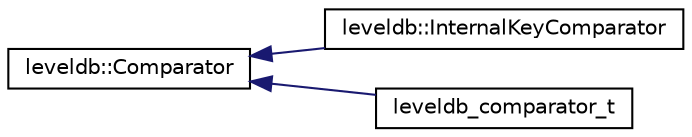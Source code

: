 digraph "Graphical Class Hierarchy"
{
 // LATEX_PDF_SIZE
  edge [fontname="Helvetica",fontsize="10",labelfontname="Helvetica",labelfontsize="10"];
  node [fontname="Helvetica",fontsize="10",shape=record];
  rankdir="LR";
  Node0 [label="leveldb::Comparator",height=0.2,width=0.4,color="black", fillcolor="white", style="filled",URL="$structleveldb_1_1_comparator.html",tooltip=" "];
  Node0 -> Node1 [dir="back",color="midnightblue",fontsize="10",style="solid",fontname="Helvetica"];
  Node1 [label="leveldb::InternalKeyComparator",height=0.2,width=0.4,color="black", fillcolor="white", style="filled",URL="$classleveldb_1_1_internal_key_comparator.html",tooltip=" "];
  Node0 -> Node2 [dir="back",color="midnightblue",fontsize="10",style="solid",fontname="Helvetica"];
  Node2 [label="leveldb_comparator_t",height=0.2,width=0.4,color="black", fillcolor="white", style="filled",URL="$structleveldb__comparator__t.html",tooltip=" "];
}
